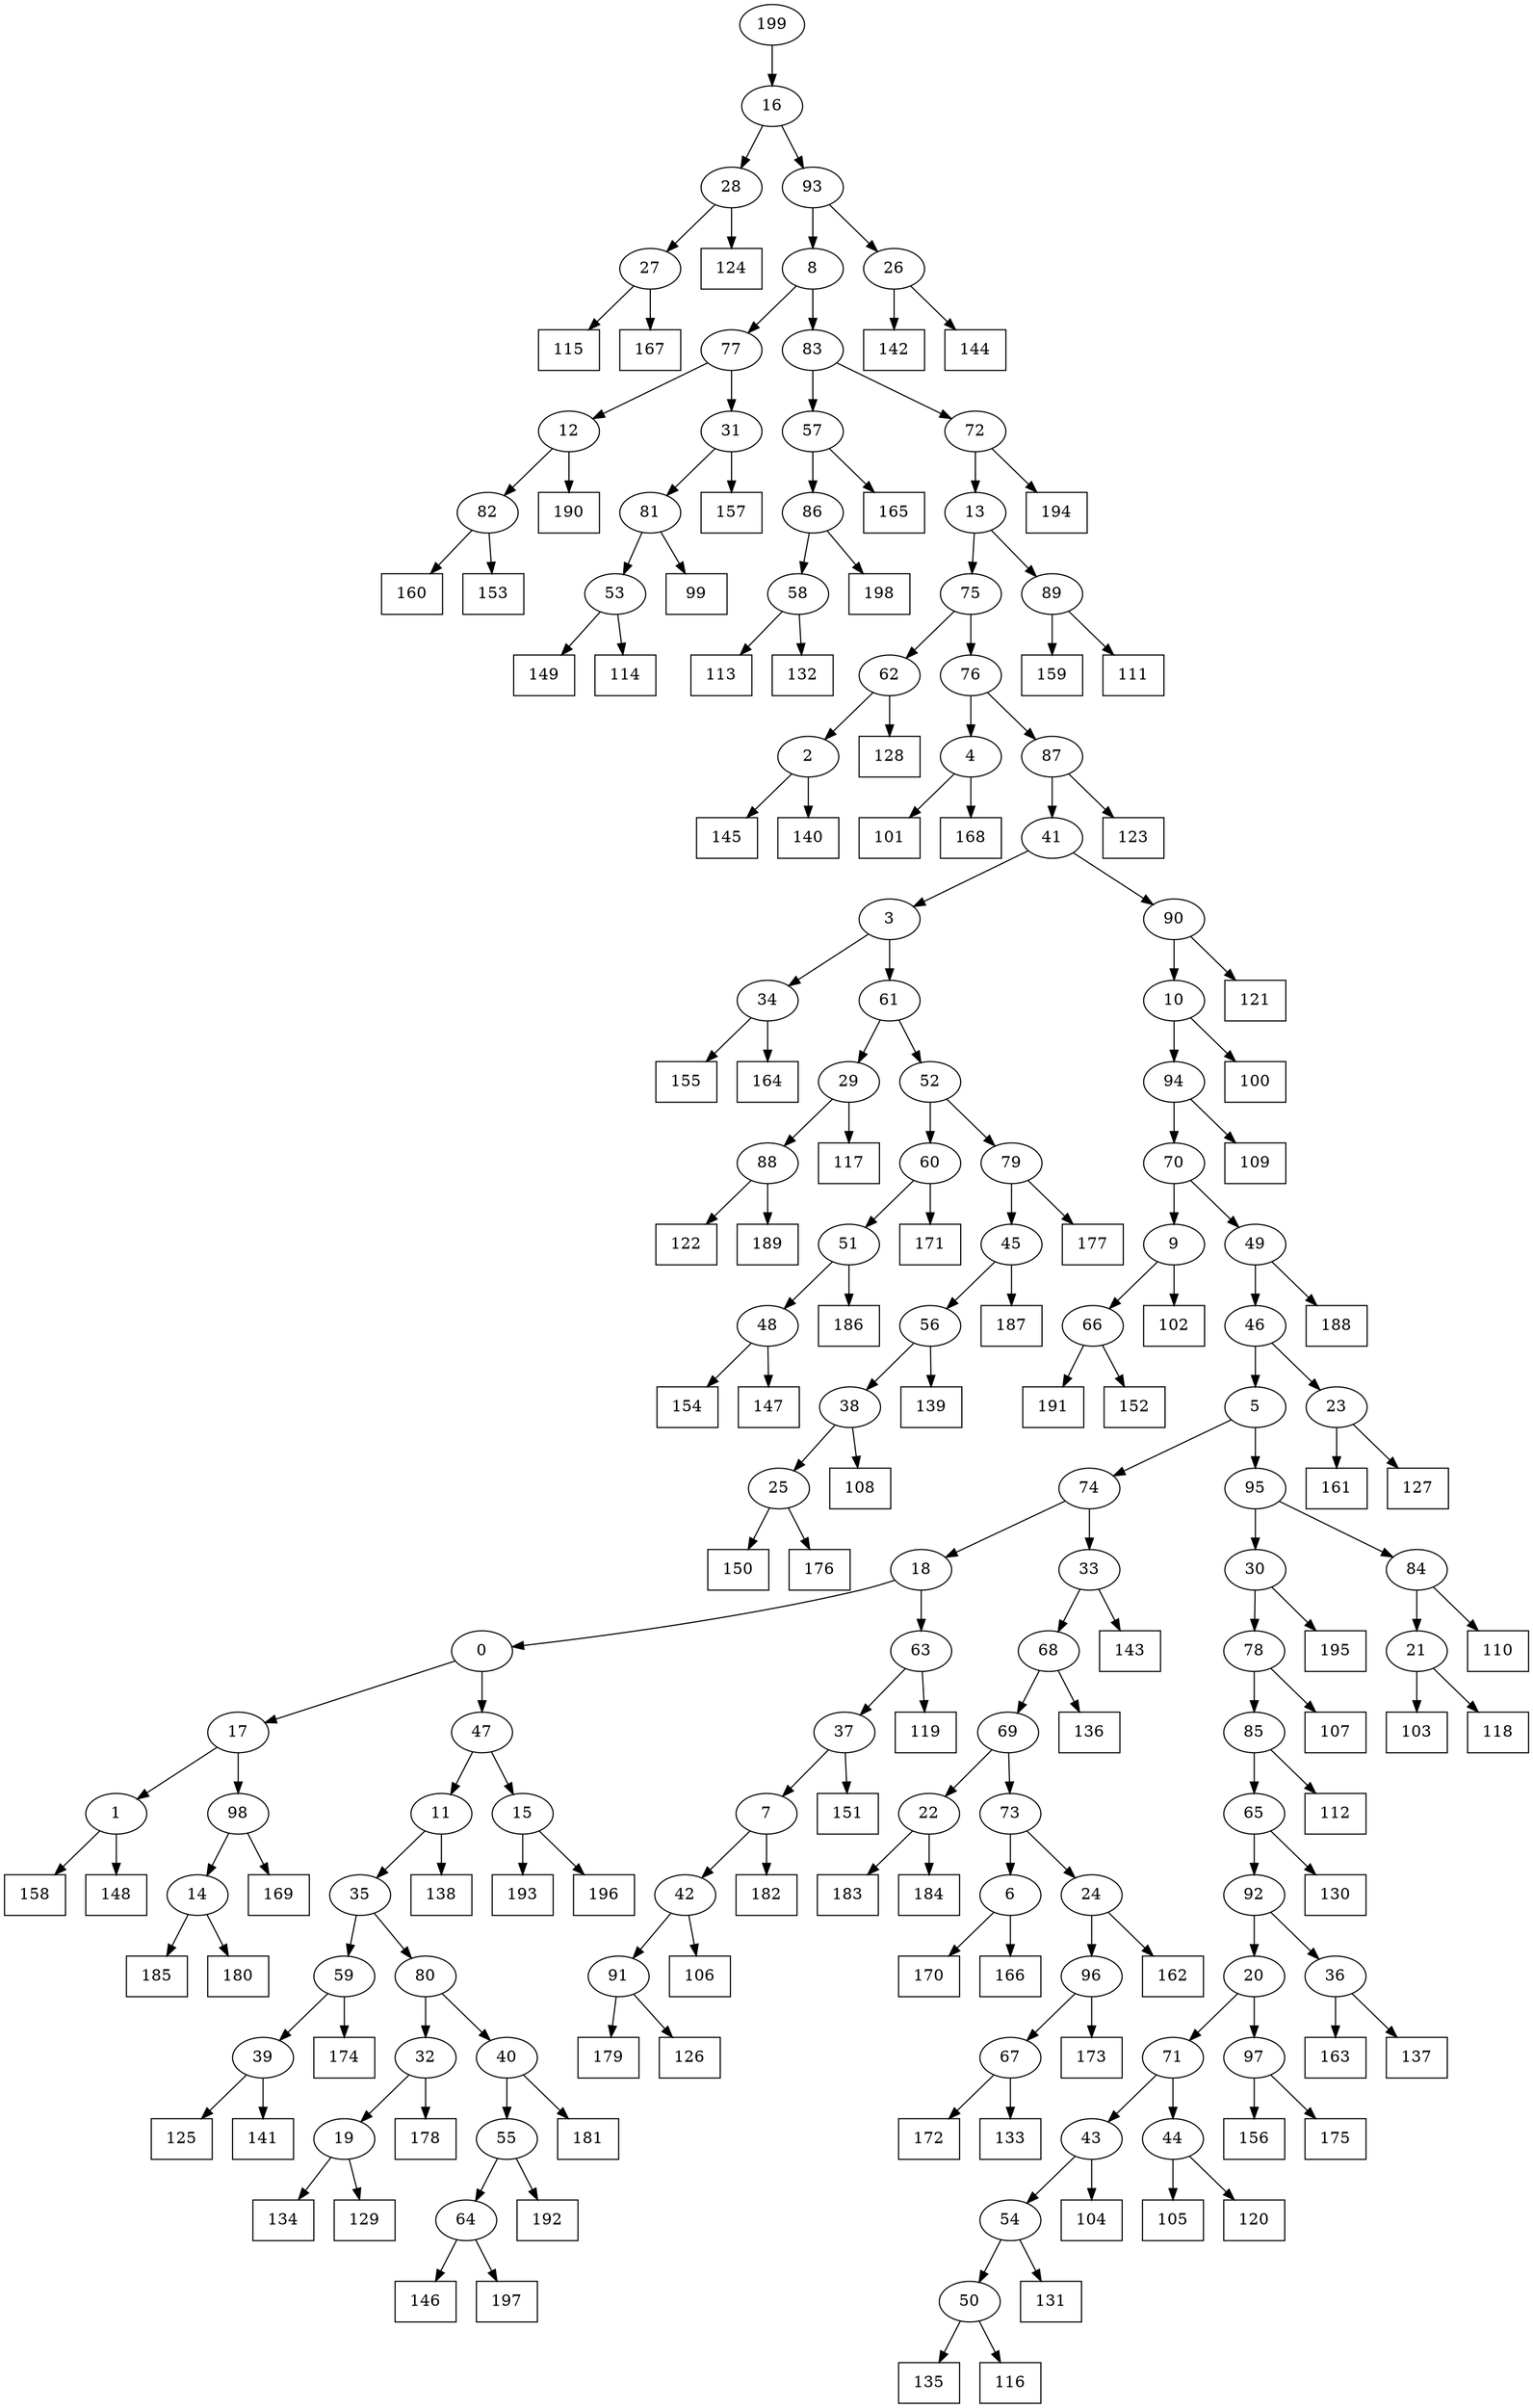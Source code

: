 digraph G {
0[label="0"];
1[label="1"];
2[label="2"];
3[label="3"];
4[label="4"];
5[label="5"];
6[label="6"];
7[label="7"];
8[label="8"];
9[label="9"];
10[label="10"];
11[label="11"];
12[label="12"];
13[label="13"];
14[label="14"];
15[label="15"];
16[label="16"];
17[label="17"];
18[label="18"];
19[label="19"];
20[label="20"];
21[label="21"];
22[label="22"];
23[label="23"];
24[label="24"];
25[label="25"];
26[label="26"];
27[label="27"];
28[label="28"];
29[label="29"];
30[label="30"];
31[label="31"];
32[label="32"];
33[label="33"];
34[label="34"];
35[label="35"];
36[label="36"];
37[label="37"];
38[label="38"];
39[label="39"];
40[label="40"];
41[label="41"];
42[label="42"];
43[label="43"];
44[label="44"];
45[label="45"];
46[label="46"];
47[label="47"];
48[label="48"];
49[label="49"];
50[label="50"];
51[label="51"];
52[label="52"];
53[label="53"];
54[label="54"];
55[label="55"];
56[label="56"];
57[label="57"];
58[label="58"];
59[label="59"];
60[label="60"];
61[label="61"];
62[label="62"];
63[label="63"];
64[label="64"];
65[label="65"];
66[label="66"];
67[label="67"];
68[label="68"];
69[label="69"];
70[label="70"];
71[label="71"];
72[label="72"];
73[label="73"];
74[label="74"];
75[label="75"];
76[label="76"];
77[label="77"];
78[label="78"];
79[label="79"];
80[label="80"];
81[label="81"];
82[label="82"];
83[label="83"];
84[label="84"];
85[label="85"];
86[label="86"];
87[label="87"];
88[label="88"];
89[label="89"];
90[label="90"];
91[label="91"];
92[label="92"];
93[label="93"];
94[label="94"];
95[label="95"];
96[label="96"];
97[label="97"];
98[label="98"];
99[shape=box,label="192"];
100[shape=box,label="186"];
101[shape=box,label="142"];
102[shape=box,label="182"];
103[shape=box,label="146"];
104[shape=box,label="170"];
105[shape=box,label="115"];
106[shape=box,label="113"];
107[shape=box,label="150"];
108[shape=box,label="185"];
109[shape=box,label="179"];
110[shape=box,label="104"];
111[shape=box,label="187"];
112[shape=box,label="103"];
113[shape=box,label="154"];
114[shape=box,label="172"];
115[shape=box,label="147"];
116[shape=box,label="126"];
117[shape=box,label="130"];
118[shape=box,label="178"];
119[shape=box,label="110"];
120[shape=box,label="122"];
121[shape=box,label="183"];
122[shape=box,label="180"];
123[shape=box,label="156"];
124[shape=box,label="134"];
125[shape=box,label="135"];
126[shape=box,label="190"];
127[shape=box,label="176"];
128[shape=box,label="112"];
129[shape=box,label="159"];
130[shape=box,label="139"];
131[shape=box,label="174"];
132[shape=box,label="101"];
133[shape=box,label="194"];
134[shape=box,label="151"];
135[shape=box,label="128"];
136[shape=box,label="119"];
137[shape=box,label="129"];
138[shape=box,label="195"];
139[shape=box,label="111"];
140[shape=box,label="181"];
141[shape=box,label="132"];
142[shape=box,label="161"];
143[shape=box,label="143"];
144[shape=box,label="108"];
145[shape=box,label="171"];
146[shape=box,label="105"];
147[shape=box,label="99"];
148[shape=box,label="125"];
149[shape=box,label="177"];
150[shape=box,label="197"];
151[shape=box,label="123"];
152[shape=box,label="188"];
153[shape=box,label="163"];
154[shape=box,label="158"];
155[shape=box,label="193"];
156[shape=box,label="157"];
157[shape=box,label="141"];
158[shape=box,label="145"];
159[shape=box,label="124"];
160[shape=box,label="138"];
161[shape=box,label="116"];
162[shape=box,label="198"];
163[shape=box,label="196"];
164[shape=box,label="160"];
165[shape=box,label="120"];
166[shape=box,label="168"];
167[shape=box,label="169"];
168[shape=box,label="106"];
169[shape=box,label="162"];
170[shape=box,label="165"];
171[shape=box,label="173"];
172[shape=box,label="127"];
173[shape=box,label="155"];
174[shape=box,label="137"];
175[shape=box,label="184"];
176[shape=box,label="167"];
177[shape=box,label="121"];
178[shape=box,label="149"];
179[shape=box,label="131"];
180[shape=box,label="118"];
181[shape=box,label="191"];
182[shape=box,label="100"];
183[shape=box,label="133"];
184[shape=box,label="140"];
185[shape=box,label="117"];
186[shape=box,label="164"];
187[shape=box,label="102"];
188[shape=box,label="107"];
189[shape=box,label="136"];
190[shape=box,label="152"];
191[shape=box,label="109"];
192[shape=box,label="148"];
193[shape=box,label="144"];
194[shape=box,label="153"];
195[shape=box,label="189"];
196[shape=box,label="175"];
197[shape=box,label="114"];
198[shape=box,label="166"];
199[label="199"];
24->169 ;
26->193 ;
51->100 ;
60->51 ;
37->134 ;
28->159 ;
39->157 ;
90->177 ;
76->4 ;
23->142 ;
21->180 ;
91->109 ;
67->114 ;
79->45 ;
62->135 ;
41->3 ;
43->110 ;
58->141 ;
22->175 ;
96->67 ;
41->90 ;
71->43 ;
19->124 ;
10->182 ;
14->108 ;
56->130 ;
93->26 ;
86->58 ;
58->106 ;
43->54 ;
2->158 ;
67->183 ;
84->119 ;
45->56 ;
4->166 ;
11->160 ;
6->198 ;
28->27 ;
96->171 ;
97->196 ;
64->103 ;
4->132 ;
88->195 ;
23->172 ;
69->22 ;
8->77 ;
6->104 ;
81->147 ;
80->40 ;
3->34 ;
34->186 ;
74->33 ;
30->138 ;
44->146 ;
52->79 ;
12->126 ;
27->105 ;
66->181 ;
20->71 ;
68->189 ;
78->188 ;
27->176 ;
15->163 ;
15->155 ;
87->41 ;
70->9 ;
42->168 ;
7->42 ;
36->174 ;
25->107 ;
95->30 ;
79->149 ;
3->61 ;
42->91 ;
91->116 ;
66->190 ;
9->187 ;
32->118 ;
199->16 ;
16->93 ;
62->2 ;
2->184 ;
65->92 ;
48->115 ;
50->161 ;
50->125 ;
35->59 ;
20->97 ;
97->123 ;
32->19 ;
19->137 ;
56->38 ;
38->144 ;
77->31 ;
31->156 ;
55->99 ;
29->185 ;
17->98 ;
98->167 ;
26->101 ;
55->64 ;
77->12 ;
49->46 ;
72->133 ;
37->7 ;
7->102 ;
75->62 ;
40->55 ;
90->10 ;
63->37 ;
29->88 ;
88->120 ;
40->140 ;
54->179 ;
92->36 ;
59->131 ;
31->81 ;
69->73 ;
73->6 ;
65->117 ;
11->35 ;
86->162 ;
46->5 ;
5->74 ;
54->50 ;
0->17 ;
59->39 ;
68->69 ;
36->153 ;
8->83 ;
83->72 ;
89->139 ;
51->48 ;
48->113 ;
63->136 ;
10->94 ;
94->191 ;
44->165 ;
30->78 ;
39->148 ;
9->66 ;
38->25 ;
25->127 ;
71->44 ;
82->194 ;
92->20 ;
81->53 ;
53->197 ;
47->11 ;
1->192 ;
46->23 ;
74->18 ;
18->63 ;
33->143 ;
98->14 ;
14->122 ;
47->15 ;
57->86 ;
82->164 ;
85->128 ;
33->68 ;
60->145 ;
80->32 ;
18->0 ;
0->47 ;
34->173 ;
84->21 ;
21->112 ;
22->121 ;
75->76 ;
76->87 ;
87->151 ;
94->70 ;
12->82 ;
17->1 ;
1->154 ;
45->111 ;
53->178 ;
70->49 ;
49->152 ;
93->8 ;
13->75 ;
16->28 ;
52->60 ;
61->29 ;
78->85 ;
85->65 ;
61->52 ;
83->57 ;
57->170 ;
35->80 ;
73->24 ;
24->96 ;
72->13 ;
5->95 ;
95->84 ;
64->150 ;
13->89 ;
89->129 ;
}
